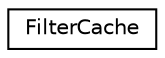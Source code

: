 digraph "类继承关系图"
{
 // INTERACTIVE_SVG=YES
 // LATEX_PDF_SIZE
  edge [fontname="Helvetica",fontsize="10",labelfontname="Helvetica",labelfontsize="10"];
  node [fontname="Helvetica",fontsize="10",shape=record];
  rankdir="LR";
  Node0 [label="FilterCache",height=0.2,width=0.4,color="black", fillcolor="white", style="filled",URL="$d8/d80/class_filter_cache.html",tooltip=" "];
}
